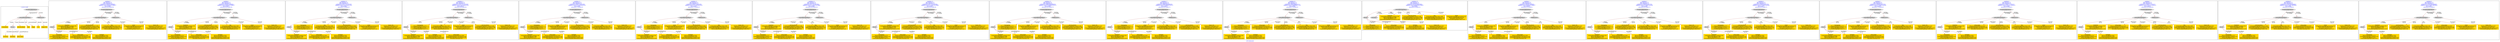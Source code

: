 digraph n0 {
fontcolor="blue"
remincross="true"
label="s20-s-lacma.xml"
subgraph cluster_0 {
label="1-correct model"
n2[style="filled",color="white",fillcolor="lightgray",label="CulturalHeritageObject1"];
n3[shape="plaintext",style="filled",fillcolor="gold",label="creationDate"];
n4[style="filled",color="white",fillcolor="lightgray",label="Person1"];
n5[shape="plaintext",style="filled",fillcolor="gold",label="Artwork_Details"];
n6[shape="plaintext",style="filled",fillcolor="gold",label="title"];
n7[shape="plaintext",style="filled",fillcolor="gold",label="Origin"];
n8[shape="plaintext",style="filled",fillcolor="gold",label="ID"];
n9[shape="plaintext",style="filled",fillcolor="gold",label="birthDate"];
n10[shape="plaintext",style="filled",fillcolor="gold",label="deathDate"];
n11[shape="plaintext",style="filled",fillcolor="gold",label="Artist_Name"];
n12[style="filled",color="white",fillcolor="lightgray",label="EuropeanaAggregation1"];
n13[style="filled",color="white",fillcolor="lightgray",label="WebResource1"];
n14[shape="plaintext",style="filled",fillcolor="gold",label="Image_URL"];
}
subgraph cluster_1 {
label="candidate 0\nlink coherence:1.0\nnode coherence:1.0\nconfidence:0.436260753895823\nmapping score:0.5829202512986077\ncost:10.9996\n-precision:0.64-recall:0.58"
n16[style="filled",color="white",fillcolor="lightgray",label="CulturalHeritageObject1"];
n17[style="filled",color="white",fillcolor="lightgray",label="Person1"];
n18[style="filled",color="white",fillcolor="lightgray",label="EuropeanaAggregation1"];
n19[style="filled",color="white",fillcolor="lightgray",label="WebResource1"];
n20[shape="plaintext",style="filled",fillcolor="gold",label="Image_URL\n[WebResource,classLink,0.701]\n[Document,classLink,0.261]\n[CulturalHeritageObject,description,0.025]\n[CulturalHeritageObject,title,0.012]"];
n21[shape="plaintext",style="filled",fillcolor="gold",label="deathDate\n[CulturalHeritageObject,created,0.378]\n[Person,dateOfDeath,0.288]\n[Person,dateOfBirth,0.237]\n[CulturalHeritageObject,provenance,0.097]"];
n22[shape="plaintext",style="filled",fillcolor="gold",label="creationDate\n[Person,dateOfDeath,0.377]\n[CulturalHeritageObject,created,0.335]\n[Person,dateOfBirth,0.215]\n[CulturalHeritageObject,title,0.073]"];
n23[shape="plaintext",style="filled",fillcolor="gold",label="Artwork_Details\n[CulturalHeritageObject,extent,0.428]\n[CulturalHeritageObject,provenance,0.268]\n[CulturalHeritageObject,description,0.175]\n[CulturalHeritageObject,title,0.129]"];
n24[shape="plaintext",style="filled",fillcolor="gold",label="title\n[CulturalHeritageObject,title,0.348]\n[CulturalHeritageObject,description,0.272]\n[CulturalHeritageObject,provenance,0.22]\n[Person,nameOfThePerson,0.16]"];
n25[shape="plaintext",style="filled",fillcolor="gold",label="Artist_Name\n[Person,nameOfThePerson,0.393]\n[CulturalHeritageObject,description,0.229]\n[CulturalHeritageObject,provenance,0.218]\n[Document,classLink,0.16]"];
n26[shape="plaintext",style="filled",fillcolor="gold",label="Origin\n[CulturalHeritageObject,provenance,0.41]\n[Person,nameOfThePerson,0.23]\n[Document,classLink,0.205]\n[CulturalHeritageObject,title,0.155]"];
n27[shape="plaintext",style="filled",fillcolor="gold",label="birthDate\n[Person,dateOfBirth,0.455]\n[Person,dateOfDeath,0.263]\n[CulturalHeritageObject,created,0.242]\n[Person,biographicalInformation,0.04]"];
}
subgraph cluster_2 {
label="candidate 1\nlink coherence:1.0\nnode coherence:1.0\nconfidence:0.436260753895823\nmapping score:0.5829202512986077\ncost:10.99971\n-precision:0.64-recall:0.58"
n29[style="filled",color="white",fillcolor="lightgray",label="CulturalHeritageObject1"];
n30[style="filled",color="white",fillcolor="lightgray",label="Person1"];
n31[style="filled",color="white",fillcolor="lightgray",label="EuropeanaAggregation1"];
n32[style="filled",color="white",fillcolor="lightgray",label="WebResource2"];
n33[shape="plaintext",style="filled",fillcolor="gold",label="deathDate\n[CulturalHeritageObject,created,0.378]\n[Person,dateOfDeath,0.288]\n[Person,dateOfBirth,0.237]\n[CulturalHeritageObject,provenance,0.097]"];
n34[shape="plaintext",style="filled",fillcolor="gold",label="Image_URL\n[WebResource,classLink,0.701]\n[Document,classLink,0.261]\n[CulturalHeritageObject,description,0.025]\n[CulturalHeritageObject,title,0.012]"];
n35[shape="plaintext",style="filled",fillcolor="gold",label="creationDate\n[Person,dateOfDeath,0.377]\n[CulturalHeritageObject,created,0.335]\n[Person,dateOfBirth,0.215]\n[CulturalHeritageObject,title,0.073]"];
n36[shape="plaintext",style="filled",fillcolor="gold",label="Artwork_Details\n[CulturalHeritageObject,extent,0.428]\n[CulturalHeritageObject,provenance,0.268]\n[CulturalHeritageObject,description,0.175]\n[CulturalHeritageObject,title,0.129]"];
n37[shape="plaintext",style="filled",fillcolor="gold",label="title\n[CulturalHeritageObject,title,0.348]\n[CulturalHeritageObject,description,0.272]\n[CulturalHeritageObject,provenance,0.22]\n[Person,nameOfThePerson,0.16]"];
n38[shape="plaintext",style="filled",fillcolor="gold",label="Artist_Name\n[Person,nameOfThePerson,0.393]\n[CulturalHeritageObject,description,0.229]\n[CulturalHeritageObject,provenance,0.218]\n[Document,classLink,0.16]"];
n39[shape="plaintext",style="filled",fillcolor="gold",label="Origin\n[CulturalHeritageObject,provenance,0.41]\n[Person,nameOfThePerson,0.23]\n[Document,classLink,0.205]\n[CulturalHeritageObject,title,0.155]"];
n40[shape="plaintext",style="filled",fillcolor="gold",label="birthDate\n[Person,dateOfBirth,0.455]\n[Person,dateOfDeath,0.263]\n[CulturalHeritageObject,created,0.242]\n[Person,biographicalInformation,0.04]"];
}
subgraph cluster_3 {
label="candidate 10\nlink coherence:1.0\nnode coherence:1.0\nconfidence:0.41031170775576287\nmapping score:0.574270569251921\ncost:10.9996\n-precision:0.73-recall:0.67"
n42[style="filled",color="white",fillcolor="lightgray",label="CulturalHeritageObject1"];
n43[style="filled",color="white",fillcolor="lightgray",label="Person1"];
n44[style="filled",color="white",fillcolor="lightgray",label="EuropeanaAggregation1"];
n45[style="filled",color="white",fillcolor="lightgray",label="WebResource1"];
n46[shape="plaintext",style="filled",fillcolor="gold",label="Image_URL\n[WebResource,classLink,0.701]\n[Document,classLink,0.261]\n[CulturalHeritageObject,description,0.025]\n[CulturalHeritageObject,title,0.012]"];
n47[shape="plaintext",style="filled",fillcolor="gold",label="creationDate\n[Person,dateOfDeath,0.377]\n[CulturalHeritageObject,created,0.335]\n[Person,dateOfBirth,0.215]\n[CulturalHeritageObject,title,0.073]"];
n48[shape="plaintext",style="filled",fillcolor="gold",label="deathDate\n[CulturalHeritageObject,created,0.378]\n[Person,dateOfDeath,0.288]\n[Person,dateOfBirth,0.237]\n[CulturalHeritageObject,provenance,0.097]"];
n49[shape="plaintext",style="filled",fillcolor="gold",label="title\n[CulturalHeritageObject,title,0.348]\n[CulturalHeritageObject,description,0.272]\n[CulturalHeritageObject,provenance,0.22]\n[Person,nameOfThePerson,0.16]"];
n50[shape="plaintext",style="filled",fillcolor="gold",label="Artwork_Details\n[CulturalHeritageObject,extent,0.428]\n[CulturalHeritageObject,provenance,0.268]\n[CulturalHeritageObject,description,0.175]\n[CulturalHeritageObject,title,0.129]"];
n51[shape="plaintext",style="filled",fillcolor="gold",label="Artist_Name\n[Person,nameOfThePerson,0.393]\n[CulturalHeritageObject,description,0.229]\n[CulturalHeritageObject,provenance,0.218]\n[Document,classLink,0.16]"];
n52[shape="plaintext",style="filled",fillcolor="gold",label="Origin\n[CulturalHeritageObject,provenance,0.41]\n[Person,nameOfThePerson,0.23]\n[Document,classLink,0.205]\n[CulturalHeritageObject,title,0.155]"];
n53[shape="plaintext",style="filled",fillcolor="gold",label="birthDate\n[Person,dateOfBirth,0.455]\n[Person,dateOfDeath,0.263]\n[CulturalHeritageObject,created,0.242]\n[Person,biographicalInformation,0.04]"];
}
subgraph cluster_4 {
label="candidate 11\nlink coherence:1.0\nnode coherence:1.0\nconfidence:0.41031170775576287\nmapping score:0.574270569251921\ncost:10.99976\n-precision:0.64-recall:0.58"
n55[style="filled",color="white",fillcolor="lightgray",label="CulturalHeritageObject1"];
n56[style="filled",color="white",fillcolor="lightgray",label="Person2"];
n57[style="filled",color="white",fillcolor="lightgray",label="EuropeanaAggregation1"];
n58[style="filled",color="white",fillcolor="lightgray",label="WebResource1"];
n59[shape="plaintext",style="filled",fillcolor="gold",label="Image_URL\n[WebResource,classLink,0.701]\n[Document,classLink,0.261]\n[CulturalHeritageObject,description,0.025]\n[CulturalHeritageObject,title,0.012]"];
n60[shape="plaintext",style="filled",fillcolor="gold",label="creationDate\n[Person,dateOfDeath,0.377]\n[CulturalHeritageObject,created,0.335]\n[Person,dateOfBirth,0.215]\n[CulturalHeritageObject,title,0.073]"];
n61[shape="plaintext",style="filled",fillcolor="gold",label="deathDate\n[CulturalHeritageObject,created,0.378]\n[Person,dateOfDeath,0.288]\n[Person,dateOfBirth,0.237]\n[CulturalHeritageObject,provenance,0.097]"];
n62[shape="plaintext",style="filled",fillcolor="gold",label="birthDate\n[Person,dateOfBirth,0.455]\n[Person,dateOfDeath,0.263]\n[CulturalHeritageObject,created,0.242]\n[Person,biographicalInformation,0.04]"];
n63[shape="plaintext",style="filled",fillcolor="gold",label="title\n[CulturalHeritageObject,title,0.348]\n[CulturalHeritageObject,description,0.272]\n[CulturalHeritageObject,provenance,0.22]\n[Person,nameOfThePerson,0.16]"];
n64[shape="plaintext",style="filled",fillcolor="gold",label="Origin\n[CulturalHeritageObject,provenance,0.41]\n[Person,nameOfThePerson,0.23]\n[Document,classLink,0.205]\n[CulturalHeritageObject,title,0.155]"];
n65[shape="plaintext",style="filled",fillcolor="gold",label="Artwork_Details\n[CulturalHeritageObject,extent,0.428]\n[CulturalHeritageObject,provenance,0.268]\n[CulturalHeritageObject,description,0.175]\n[CulturalHeritageObject,title,0.129]"];
n66[shape="plaintext",style="filled",fillcolor="gold",label="Artist_Name\n[Person,nameOfThePerson,0.393]\n[CulturalHeritageObject,description,0.229]\n[CulturalHeritageObject,provenance,0.218]\n[Document,classLink,0.16]"];
}
subgraph cluster_5 {
label="candidate 12\nlink coherence:1.0\nnode coherence:1.0\nconfidence:0.4038315109242663\nmapping score:0.5721105036414221\ncost:10.9996\n-precision:0.73-recall:0.67"
n68[style="filled",color="white",fillcolor="lightgray",label="CulturalHeritageObject1"];
n69[style="filled",color="white",fillcolor="lightgray",label="Person1"];
n70[style="filled",color="white",fillcolor="lightgray",label="EuropeanaAggregation1"];
n71[style="filled",color="white",fillcolor="lightgray",label="WebResource1"];
n72[shape="plaintext",style="filled",fillcolor="gold",label="Image_URL\n[WebResource,classLink,0.701]\n[Document,classLink,0.261]\n[CulturalHeritageObject,description,0.025]\n[CulturalHeritageObject,title,0.012]"];
n73[shape="plaintext",style="filled",fillcolor="gold",label="creationDate\n[Person,dateOfDeath,0.377]\n[CulturalHeritageObject,created,0.335]\n[Person,dateOfBirth,0.215]\n[CulturalHeritageObject,title,0.073]"];
n74[shape="plaintext",style="filled",fillcolor="gold",label="deathDate\n[CulturalHeritageObject,created,0.378]\n[Person,dateOfDeath,0.288]\n[Person,dateOfBirth,0.237]\n[CulturalHeritageObject,provenance,0.097]"];
n75[shape="plaintext",style="filled",fillcolor="gold",label="Origin\n[CulturalHeritageObject,provenance,0.41]\n[Person,nameOfThePerson,0.23]\n[Document,classLink,0.205]\n[CulturalHeritageObject,title,0.155]"];
n76[shape="plaintext",style="filled",fillcolor="gold",label="Artwork_Details\n[CulturalHeritageObject,extent,0.428]\n[CulturalHeritageObject,provenance,0.268]\n[CulturalHeritageObject,description,0.175]\n[CulturalHeritageObject,title,0.129]"];
n77[shape="plaintext",style="filled",fillcolor="gold",label="Artist_Name\n[Person,nameOfThePerson,0.393]\n[CulturalHeritageObject,description,0.229]\n[CulturalHeritageObject,provenance,0.218]\n[Document,classLink,0.16]"];
n78[shape="plaintext",style="filled",fillcolor="gold",label="title\n[CulturalHeritageObject,title,0.348]\n[CulturalHeritageObject,description,0.272]\n[CulturalHeritageObject,provenance,0.22]\n[Person,nameOfThePerson,0.16]"];
n79[shape="plaintext",style="filled",fillcolor="gold",label="birthDate\n[Person,dateOfBirth,0.455]\n[Person,dateOfDeath,0.263]\n[CulturalHeritageObject,created,0.242]\n[Person,biographicalInformation,0.04]"];
}
subgraph cluster_6 {
label="candidate 13\nlink coherence:1.0\nnode coherence:1.0\nconfidence:0.4038315109242663\nmapping score:0.5721105036414221\ncost:10.99971\n-precision:0.73-recall:0.67"
n81[style="filled",color="white",fillcolor="lightgray",label="CulturalHeritageObject1"];
n82[style="filled",color="white",fillcolor="lightgray",label="Person1"];
n83[style="filled",color="white",fillcolor="lightgray",label="EuropeanaAggregation1"];
n84[style="filled",color="white",fillcolor="lightgray",label="WebResource2"];
n85[shape="plaintext",style="filled",fillcolor="gold",label="creationDate\n[Person,dateOfDeath,0.377]\n[CulturalHeritageObject,created,0.335]\n[Person,dateOfBirth,0.215]\n[CulturalHeritageObject,title,0.073]"];
n86[shape="plaintext",style="filled",fillcolor="gold",label="Image_URL\n[WebResource,classLink,0.701]\n[Document,classLink,0.261]\n[CulturalHeritageObject,description,0.025]\n[CulturalHeritageObject,title,0.012]"];
n87[shape="plaintext",style="filled",fillcolor="gold",label="deathDate\n[CulturalHeritageObject,created,0.378]\n[Person,dateOfDeath,0.288]\n[Person,dateOfBirth,0.237]\n[CulturalHeritageObject,provenance,0.097]"];
n88[shape="plaintext",style="filled",fillcolor="gold",label="Origin\n[CulturalHeritageObject,provenance,0.41]\n[Person,nameOfThePerson,0.23]\n[Document,classLink,0.205]\n[CulturalHeritageObject,title,0.155]"];
n89[shape="plaintext",style="filled",fillcolor="gold",label="Artwork_Details\n[CulturalHeritageObject,extent,0.428]\n[CulturalHeritageObject,provenance,0.268]\n[CulturalHeritageObject,description,0.175]\n[CulturalHeritageObject,title,0.129]"];
n90[shape="plaintext",style="filled",fillcolor="gold",label="Artist_Name\n[Person,nameOfThePerson,0.393]\n[CulturalHeritageObject,description,0.229]\n[CulturalHeritageObject,provenance,0.218]\n[Document,classLink,0.16]"];
n91[shape="plaintext",style="filled",fillcolor="gold",label="title\n[CulturalHeritageObject,title,0.348]\n[CulturalHeritageObject,description,0.272]\n[CulturalHeritageObject,provenance,0.22]\n[Person,nameOfThePerson,0.16]"];
n92[shape="plaintext",style="filled",fillcolor="gold",label="birthDate\n[Person,dateOfBirth,0.455]\n[Person,dateOfDeath,0.263]\n[CulturalHeritageObject,created,0.242]\n[Person,biographicalInformation,0.04]"];
}
subgraph cluster_7 {
label="candidate 14\nlink coherence:1.0\nnode coherence:1.0\nconfidence:0.4011119178479051\nmapping score:0.5712039726159683\ncost:10.9996\n-precision:0.64-recall:0.58"
n94[style="filled",color="white",fillcolor="lightgray",label="CulturalHeritageObject1"];
n95[style="filled",color="white",fillcolor="lightgray",label="Person1"];
n96[style="filled",color="white",fillcolor="lightgray",label="EuropeanaAggregation1"];
n97[style="filled",color="white",fillcolor="lightgray",label="WebResource1"];
n98[shape="plaintext",style="filled",fillcolor="gold",label="Image_URL\n[WebResource,classLink,0.701]\n[Document,classLink,0.261]\n[CulturalHeritageObject,description,0.025]\n[CulturalHeritageObject,title,0.012]"];
n99[shape="plaintext",style="filled",fillcolor="gold",label="creationDate\n[Person,dateOfDeath,0.377]\n[CulturalHeritageObject,created,0.335]\n[Person,dateOfBirth,0.215]\n[CulturalHeritageObject,title,0.073]"];
n100[shape="plaintext",style="filled",fillcolor="gold",label="deathDate\n[CulturalHeritageObject,created,0.378]\n[Person,dateOfDeath,0.288]\n[Person,dateOfBirth,0.237]\n[CulturalHeritageObject,provenance,0.097]"];
n101[shape="plaintext",style="filled",fillcolor="gold",label="Artwork_Details\n[CulturalHeritageObject,extent,0.428]\n[CulturalHeritageObject,provenance,0.268]\n[CulturalHeritageObject,description,0.175]\n[CulturalHeritageObject,title,0.129]"];
n102[shape="plaintext",style="filled",fillcolor="gold",label="title\n[CulturalHeritageObject,title,0.348]\n[CulturalHeritageObject,description,0.272]\n[CulturalHeritageObject,provenance,0.22]\n[Person,nameOfThePerson,0.16]"];
n103[shape="plaintext",style="filled",fillcolor="gold",label="Artist_Name\n[Person,nameOfThePerson,0.393]\n[CulturalHeritageObject,description,0.229]\n[CulturalHeritageObject,provenance,0.218]\n[Document,classLink,0.16]"];
n104[shape="plaintext",style="filled",fillcolor="gold",label="Origin\n[CulturalHeritageObject,provenance,0.41]\n[Person,nameOfThePerson,0.23]\n[Document,classLink,0.205]\n[CulturalHeritageObject,title,0.155]"];
n105[shape="plaintext",style="filled",fillcolor="gold",label="birthDate\n[Person,dateOfBirth,0.455]\n[Person,dateOfDeath,0.263]\n[CulturalHeritageObject,created,0.242]\n[Person,biographicalInformation,0.04]"];
}
subgraph cluster_8 {
label="candidate 15\nlink coherence:1.0\nnode coherence:1.0\nconfidence:0.4011119178479051\nmapping score:0.5712039726159683\ncost:10.99971\n-precision:0.64-recall:0.58"
n107[style="filled",color="white",fillcolor="lightgray",label="CulturalHeritageObject1"];
n108[style="filled",color="white",fillcolor="lightgray",label="Person1"];
n109[style="filled",color="white",fillcolor="lightgray",label="EuropeanaAggregation1"];
n110[style="filled",color="white",fillcolor="lightgray",label="WebResource2"];
n111[shape="plaintext",style="filled",fillcolor="gold",label="Image_URL\n[WebResource,classLink,0.701]\n[Document,classLink,0.261]\n[CulturalHeritageObject,description,0.025]\n[CulturalHeritageObject,title,0.012]"];
n112[shape="plaintext",style="filled",fillcolor="gold",label="creationDate\n[Person,dateOfDeath,0.377]\n[CulturalHeritageObject,created,0.335]\n[Person,dateOfBirth,0.215]\n[CulturalHeritageObject,title,0.073]"];
n113[shape="plaintext",style="filled",fillcolor="gold",label="deathDate\n[CulturalHeritageObject,created,0.378]\n[Person,dateOfDeath,0.288]\n[Person,dateOfBirth,0.237]\n[CulturalHeritageObject,provenance,0.097]"];
n114[shape="plaintext",style="filled",fillcolor="gold",label="Artwork_Details\n[CulturalHeritageObject,extent,0.428]\n[CulturalHeritageObject,provenance,0.268]\n[CulturalHeritageObject,description,0.175]\n[CulturalHeritageObject,title,0.129]"];
n115[shape="plaintext",style="filled",fillcolor="gold",label="title\n[CulturalHeritageObject,title,0.348]\n[CulturalHeritageObject,description,0.272]\n[CulturalHeritageObject,provenance,0.22]\n[Person,nameOfThePerson,0.16]"];
n116[shape="plaintext",style="filled",fillcolor="gold",label="Artist_Name\n[Person,nameOfThePerson,0.393]\n[CulturalHeritageObject,description,0.229]\n[CulturalHeritageObject,provenance,0.218]\n[Document,classLink,0.16]"];
n117[shape="plaintext",style="filled",fillcolor="gold",label="Origin\n[CulturalHeritageObject,provenance,0.41]\n[Person,nameOfThePerson,0.23]\n[Document,classLink,0.205]\n[CulturalHeritageObject,title,0.155]"];
n118[shape="plaintext",style="filled",fillcolor="gold",label="birthDate\n[Person,dateOfBirth,0.455]\n[Person,dateOfDeath,0.263]\n[CulturalHeritageObject,created,0.242]\n[Person,biographicalInformation,0.04]"];
}
subgraph cluster_9 {
label="candidate 16\nlink coherence:1.0\nnode coherence:1.0\nconfidence:0.39984246039968185\nmapping score:0.5707808201332273\ncost:10.9996\n-precision:0.82-recall:0.75"
n120[style="filled",color="white",fillcolor="lightgray",label="CulturalHeritageObject1"];
n121[style="filled",color="white",fillcolor="lightgray",label="Person1"];
n122[style="filled",color="white",fillcolor="lightgray",label="EuropeanaAggregation1"];
n123[style="filled",color="white",fillcolor="lightgray",label="WebResource1"];
n124[shape="plaintext",style="filled",fillcolor="gold",label="Image_URL\n[WebResource,classLink,0.701]\n[Document,classLink,0.261]\n[CulturalHeritageObject,description,0.025]\n[CulturalHeritageObject,title,0.012]"];
n125[shape="plaintext",style="filled",fillcolor="gold",label="creationDate\n[Person,dateOfDeath,0.377]\n[CulturalHeritageObject,created,0.335]\n[Person,dateOfBirth,0.215]\n[CulturalHeritageObject,title,0.073]"];
n126[shape="plaintext",style="filled",fillcolor="gold",label="deathDate\n[CulturalHeritageObject,created,0.378]\n[Person,dateOfDeath,0.288]\n[Person,dateOfBirth,0.237]\n[CulturalHeritageObject,provenance,0.097]"];
n127[shape="plaintext",style="filled",fillcolor="gold",label="Origin\n[CulturalHeritageObject,provenance,0.41]\n[Person,nameOfThePerson,0.23]\n[Document,classLink,0.205]\n[CulturalHeritageObject,title,0.155]"];
n128[shape="plaintext",style="filled",fillcolor="gold",label="title\n[CulturalHeritageObject,title,0.348]\n[CulturalHeritageObject,description,0.272]\n[CulturalHeritageObject,provenance,0.22]\n[Person,nameOfThePerson,0.16]"];
n129[shape="plaintext",style="filled",fillcolor="gold",label="Artist_Name\n[Person,nameOfThePerson,0.393]\n[CulturalHeritageObject,description,0.229]\n[CulturalHeritageObject,provenance,0.218]\n[Document,classLink,0.16]"];
n130[shape="plaintext",style="filled",fillcolor="gold",label="Artwork_Details\n[CulturalHeritageObject,extent,0.428]\n[CulturalHeritageObject,provenance,0.268]\n[CulturalHeritageObject,description,0.175]\n[CulturalHeritageObject,title,0.129]"];
n131[shape="plaintext",style="filled",fillcolor="gold",label="birthDate\n[Person,dateOfBirth,0.455]\n[Person,dateOfDeath,0.263]\n[CulturalHeritageObject,created,0.242]\n[Person,biographicalInformation,0.04]"];
}
subgraph cluster_10 {
label="candidate 17\nlink coherence:1.0\nnode coherence:1.0\nconfidence:0.39984246039968185\nmapping score:0.5707808201332273\ncost:10.99971\n-precision:0.82-recall:0.75"
n133[style="filled",color="white",fillcolor="lightgray",label="CulturalHeritageObject1"];
n134[style="filled",color="white",fillcolor="lightgray",label="Person1"];
n135[style="filled",color="white",fillcolor="lightgray",label="EuropeanaAggregation1"];
n136[style="filled",color="white",fillcolor="lightgray",label="WebResource2"];
n137[shape="plaintext",style="filled",fillcolor="gold",label="creationDate\n[Person,dateOfDeath,0.377]\n[CulturalHeritageObject,created,0.335]\n[Person,dateOfBirth,0.215]\n[CulturalHeritageObject,title,0.073]"];
n138[shape="plaintext",style="filled",fillcolor="gold",label="Image_URL\n[WebResource,classLink,0.701]\n[Document,classLink,0.261]\n[CulturalHeritageObject,description,0.025]\n[CulturalHeritageObject,title,0.012]"];
n139[shape="plaintext",style="filled",fillcolor="gold",label="deathDate\n[CulturalHeritageObject,created,0.378]\n[Person,dateOfDeath,0.288]\n[Person,dateOfBirth,0.237]\n[CulturalHeritageObject,provenance,0.097]"];
n140[shape="plaintext",style="filled",fillcolor="gold",label="Origin\n[CulturalHeritageObject,provenance,0.41]\n[Person,nameOfThePerson,0.23]\n[Document,classLink,0.205]\n[CulturalHeritageObject,title,0.155]"];
n141[shape="plaintext",style="filled",fillcolor="gold",label="title\n[CulturalHeritageObject,title,0.348]\n[CulturalHeritageObject,description,0.272]\n[CulturalHeritageObject,provenance,0.22]\n[Person,nameOfThePerson,0.16]"];
n142[shape="plaintext",style="filled",fillcolor="gold",label="Artist_Name\n[Person,nameOfThePerson,0.393]\n[CulturalHeritageObject,description,0.229]\n[CulturalHeritageObject,provenance,0.218]\n[Document,classLink,0.16]"];
n143[shape="plaintext",style="filled",fillcolor="gold",label="Artwork_Details\n[CulturalHeritageObject,extent,0.428]\n[CulturalHeritageObject,provenance,0.268]\n[CulturalHeritageObject,description,0.175]\n[CulturalHeritageObject,title,0.129]"];
n144[shape="plaintext",style="filled",fillcolor="gold",label="birthDate\n[Person,dateOfBirth,0.455]\n[Person,dateOfDeath,0.263]\n[CulturalHeritageObject,created,0.242]\n[Person,biographicalInformation,0.04]"];
}
subgraph cluster_11 {
label="candidate 18\nlink coherence:1.0\nnode coherence:1.0\nconfidence:0.3994199969151111\nmapping score:0.5706399989717037\ncost:10.9996\n-precision:0.73-recall:0.67"
n146[style="filled",color="white",fillcolor="lightgray",label="CulturalHeritageObject1"];
n147[style="filled",color="white",fillcolor="lightgray",label="Person1"];
n148[style="filled",color="white",fillcolor="lightgray",label="EuropeanaAggregation1"];
n149[style="filled",color="white",fillcolor="lightgray",label="WebResource1"];
n150[shape="plaintext",style="filled",fillcolor="gold",label="Image_URL\n[WebResource,classLink,0.701]\n[Document,classLink,0.261]\n[CulturalHeritageObject,description,0.025]\n[CulturalHeritageObject,title,0.012]"];
n151[shape="plaintext",style="filled",fillcolor="gold",label="creationDate\n[Person,dateOfDeath,0.377]\n[CulturalHeritageObject,created,0.335]\n[Person,dateOfBirth,0.215]\n[CulturalHeritageObject,title,0.073]"];
n152[shape="plaintext",style="filled",fillcolor="gold",label="deathDate\n[CulturalHeritageObject,created,0.378]\n[Person,dateOfDeath,0.288]\n[Person,dateOfBirth,0.237]\n[CulturalHeritageObject,provenance,0.097]"];
n153[shape="plaintext",style="filled",fillcolor="gold",label="Artist_Name\n[Person,nameOfThePerson,0.393]\n[CulturalHeritageObject,description,0.229]\n[CulturalHeritageObject,provenance,0.218]\n[Document,classLink,0.16]"];
n154[shape="plaintext",style="filled",fillcolor="gold",label="Artwork_Details\n[CulturalHeritageObject,extent,0.428]\n[CulturalHeritageObject,provenance,0.268]\n[CulturalHeritageObject,description,0.175]\n[CulturalHeritageObject,title,0.129]"];
n155[shape="plaintext",style="filled",fillcolor="gold",label="title\n[CulturalHeritageObject,title,0.348]\n[CulturalHeritageObject,description,0.272]\n[CulturalHeritageObject,provenance,0.22]\n[Person,nameOfThePerson,0.16]"];
n156[shape="plaintext",style="filled",fillcolor="gold",label="Origin\n[CulturalHeritageObject,provenance,0.41]\n[Person,nameOfThePerson,0.23]\n[Document,classLink,0.205]\n[CulturalHeritageObject,title,0.155]"];
n157[shape="plaintext",style="filled",fillcolor="gold",label="birthDate\n[Person,dateOfBirth,0.455]\n[Person,dateOfDeath,0.263]\n[CulturalHeritageObject,created,0.242]\n[Person,biographicalInformation,0.04]"];
}
subgraph cluster_12 {
label="candidate 19\nlink coherence:1.0\nnode coherence:1.0\nconfidence:0.3812831864246931\nmapping score:0.5645943954748976\ncost:9.99981\n-precision:0.4-recall:0.33"
n159[style="filled",color="white",fillcolor="lightgray",label="CulturalHeritageObject1"];
n160[style="filled",color="white",fillcolor="lightgray",label="Person1"];
n161[style="filled",color="white",fillcolor="lightgray",label="Document1"];
n162[shape="plaintext",style="filled",fillcolor="gold",label="deathDate\n[CulturalHeritageObject,created,0.378]\n[Person,dateOfDeath,0.288]\n[Person,dateOfBirth,0.237]\n[CulturalHeritageObject,provenance,0.097]"];
n163[shape="plaintext",style="filled",fillcolor="gold",label="Image_URL\n[WebResource,classLink,0.701]\n[Document,classLink,0.261]\n[CulturalHeritageObject,description,0.025]\n[CulturalHeritageObject,title,0.012]"];
n164[shape="plaintext",style="filled",fillcolor="gold",label="creationDate\n[Person,dateOfDeath,0.377]\n[CulturalHeritageObject,created,0.335]\n[Person,dateOfBirth,0.215]\n[CulturalHeritageObject,title,0.073]"];
n165[shape="plaintext",style="filled",fillcolor="gold",label="Artwork_Details\n[CulturalHeritageObject,extent,0.428]\n[CulturalHeritageObject,provenance,0.268]\n[CulturalHeritageObject,description,0.175]\n[CulturalHeritageObject,title,0.129]"];
n166[shape="plaintext",style="filled",fillcolor="gold",label="title\n[CulturalHeritageObject,title,0.348]\n[CulturalHeritageObject,description,0.272]\n[CulturalHeritageObject,provenance,0.22]\n[Person,nameOfThePerson,0.16]"];
n167[shape="plaintext",style="filled",fillcolor="gold",label="Artist_Name\n[Person,nameOfThePerson,0.393]\n[CulturalHeritageObject,description,0.229]\n[CulturalHeritageObject,provenance,0.218]\n[Document,classLink,0.16]"];
n168[shape="plaintext",style="filled",fillcolor="gold",label="Origin\n[CulturalHeritageObject,provenance,0.41]\n[Person,nameOfThePerson,0.23]\n[Document,classLink,0.205]\n[CulturalHeritageObject,title,0.155]"];
n169[shape="plaintext",style="filled",fillcolor="gold",label="birthDate\n[Person,dateOfBirth,0.455]\n[Person,dateOfDeath,0.263]\n[CulturalHeritageObject,created,0.242]\n[Person,biographicalInformation,0.04]"];
}
subgraph cluster_13 {
label="candidate 2\nlink coherence:1.0\nnode coherence:1.0\nconfidence:0.436260753895823\nmapping score:0.5829202512986077\ncost:10.99976\n-precision:0.55-recall:0.5"
n171[style="filled",color="white",fillcolor="lightgray",label="CulturalHeritageObject1"];
n172[style="filled",color="white",fillcolor="lightgray",label="Person2"];
n173[style="filled",color="white",fillcolor="lightgray",label="EuropeanaAggregation1"];
n174[style="filled",color="white",fillcolor="lightgray",label="WebResource1"];
n175[shape="plaintext",style="filled",fillcolor="gold",label="Image_URL\n[WebResource,classLink,0.701]\n[Document,classLink,0.261]\n[CulturalHeritageObject,description,0.025]\n[CulturalHeritageObject,title,0.012]"];
n176[shape="plaintext",style="filled",fillcolor="gold",label="deathDate\n[CulturalHeritageObject,created,0.378]\n[Person,dateOfDeath,0.288]\n[Person,dateOfBirth,0.237]\n[CulturalHeritageObject,provenance,0.097]"];
n177[shape="plaintext",style="filled",fillcolor="gold",label="creationDate\n[Person,dateOfDeath,0.377]\n[CulturalHeritageObject,created,0.335]\n[Person,dateOfBirth,0.215]\n[CulturalHeritageObject,title,0.073]"];
n178[shape="plaintext",style="filled",fillcolor="gold",label="birthDate\n[Person,dateOfBirth,0.455]\n[Person,dateOfDeath,0.263]\n[CulturalHeritageObject,created,0.242]\n[Person,biographicalInformation,0.04]"];
n179[shape="plaintext",style="filled",fillcolor="gold",label="Origin\n[CulturalHeritageObject,provenance,0.41]\n[Person,nameOfThePerson,0.23]\n[Document,classLink,0.205]\n[CulturalHeritageObject,title,0.155]"];
n180[shape="plaintext",style="filled",fillcolor="gold",label="Artwork_Details\n[CulturalHeritageObject,extent,0.428]\n[CulturalHeritageObject,provenance,0.268]\n[CulturalHeritageObject,description,0.175]\n[CulturalHeritageObject,title,0.129]"];
n181[shape="plaintext",style="filled",fillcolor="gold",label="title\n[CulturalHeritageObject,title,0.348]\n[CulturalHeritageObject,description,0.272]\n[CulturalHeritageObject,provenance,0.22]\n[Person,nameOfThePerson,0.16]"];
n182[shape="plaintext",style="filled",fillcolor="gold",label="Artist_Name\n[Person,nameOfThePerson,0.393]\n[CulturalHeritageObject,description,0.229]\n[CulturalHeritageObject,provenance,0.218]\n[Document,classLink,0.16]"];
}
subgraph cluster_14 {
label="candidate 3\nlink coherence:1.0\nnode coherence:1.0\nconfidence:0.4198346230327919\nmapping score:0.577444874344264\ncost:10.9996\n-precision:0.82-recall:0.75"
n184[style="filled",color="white",fillcolor="lightgray",label="CulturalHeritageObject1"];
n185[style="filled",color="white",fillcolor="lightgray",label="Person1"];
n186[style="filled",color="white",fillcolor="lightgray",label="EuropeanaAggregation1"];
n187[style="filled",color="white",fillcolor="lightgray",label="WebResource1"];
n188[shape="plaintext",style="filled",fillcolor="gold",label="Image_URL\n[WebResource,classLink,0.701]\n[Document,classLink,0.261]\n[CulturalHeritageObject,description,0.025]\n[CulturalHeritageObject,title,0.012]"];
n189[shape="plaintext",style="filled",fillcolor="gold",label="creationDate\n[Person,dateOfDeath,0.377]\n[CulturalHeritageObject,created,0.335]\n[Person,dateOfBirth,0.215]\n[CulturalHeritageObject,title,0.073]"];
n190[shape="plaintext",style="filled",fillcolor="gold",label="deathDate\n[CulturalHeritageObject,created,0.378]\n[Person,dateOfDeath,0.288]\n[Person,dateOfBirth,0.237]\n[CulturalHeritageObject,provenance,0.097]"];
n191[shape="plaintext",style="filled",fillcolor="gold",label="Artwork_Details\n[CulturalHeritageObject,extent,0.428]\n[CulturalHeritageObject,provenance,0.268]\n[CulturalHeritageObject,description,0.175]\n[CulturalHeritageObject,title,0.129]"];
n192[shape="plaintext",style="filled",fillcolor="gold",label="title\n[CulturalHeritageObject,title,0.348]\n[CulturalHeritageObject,description,0.272]\n[CulturalHeritageObject,provenance,0.22]\n[Person,nameOfThePerson,0.16]"];
n193[shape="plaintext",style="filled",fillcolor="gold",label="Artist_Name\n[Person,nameOfThePerson,0.393]\n[CulturalHeritageObject,description,0.229]\n[CulturalHeritageObject,provenance,0.218]\n[Document,classLink,0.16]"];
n194[shape="plaintext",style="filled",fillcolor="gold",label="Origin\n[CulturalHeritageObject,provenance,0.41]\n[Person,nameOfThePerson,0.23]\n[Document,classLink,0.205]\n[CulturalHeritageObject,title,0.155]"];
n195[shape="plaintext",style="filled",fillcolor="gold",label="birthDate\n[Person,dateOfBirth,0.455]\n[Person,dateOfDeath,0.263]\n[CulturalHeritageObject,created,0.242]\n[Person,biographicalInformation,0.04]"];
}
subgraph cluster_15 {
label="candidate 4\nlink coherence:1.0\nnode coherence:1.0\nconfidence:0.4198346230327919\nmapping score:0.577444874344264\ncost:10.99971\n-precision:0.82-recall:0.75"
n197[style="filled",color="white",fillcolor="lightgray",label="CulturalHeritageObject1"];
n198[style="filled",color="white",fillcolor="lightgray",label="Person1"];
n199[style="filled",color="white",fillcolor="lightgray",label="EuropeanaAggregation1"];
n200[style="filled",color="white",fillcolor="lightgray",label="WebResource2"];
n201[shape="plaintext",style="filled",fillcolor="gold",label="creationDate\n[Person,dateOfDeath,0.377]\n[CulturalHeritageObject,created,0.335]\n[Person,dateOfBirth,0.215]\n[CulturalHeritageObject,title,0.073]"];
n202[shape="plaintext",style="filled",fillcolor="gold",label="Image_URL\n[WebResource,classLink,0.701]\n[Document,classLink,0.261]\n[CulturalHeritageObject,description,0.025]\n[CulturalHeritageObject,title,0.012]"];
n203[shape="plaintext",style="filled",fillcolor="gold",label="deathDate\n[CulturalHeritageObject,created,0.378]\n[Person,dateOfDeath,0.288]\n[Person,dateOfBirth,0.237]\n[CulturalHeritageObject,provenance,0.097]"];
n204[shape="plaintext",style="filled",fillcolor="gold",label="Artwork_Details\n[CulturalHeritageObject,extent,0.428]\n[CulturalHeritageObject,provenance,0.268]\n[CulturalHeritageObject,description,0.175]\n[CulturalHeritageObject,title,0.129]"];
n205[shape="plaintext",style="filled",fillcolor="gold",label="title\n[CulturalHeritageObject,title,0.348]\n[CulturalHeritageObject,description,0.272]\n[CulturalHeritageObject,provenance,0.22]\n[Person,nameOfThePerson,0.16]"];
n206[shape="plaintext",style="filled",fillcolor="gold",label="Artist_Name\n[Person,nameOfThePerson,0.393]\n[CulturalHeritageObject,description,0.229]\n[CulturalHeritageObject,provenance,0.218]\n[Document,classLink,0.16]"];
n207[shape="plaintext",style="filled",fillcolor="gold",label="Origin\n[CulturalHeritageObject,provenance,0.41]\n[Person,nameOfThePerson,0.23]\n[Document,classLink,0.205]\n[CulturalHeritageObject,title,0.155]"];
n208[shape="plaintext",style="filled",fillcolor="gold",label="birthDate\n[Person,dateOfBirth,0.455]\n[Person,dateOfDeath,0.263]\n[CulturalHeritageObject,created,0.242]\n[Person,biographicalInformation,0.04]"];
}
subgraph cluster_16 {
label="candidate 5\nlink coherence:1.0\nnode coherence:1.0\nconfidence:0.4198346230327919\nmapping score:0.577444874344264\ncost:10.99976\n-precision:0.73-recall:0.67"
n210[style="filled",color="white",fillcolor="lightgray",label="CulturalHeritageObject1"];
n211[style="filled",color="white",fillcolor="lightgray",label="Person2"];
n212[style="filled",color="white",fillcolor="lightgray",label="EuropeanaAggregation1"];
n213[style="filled",color="white",fillcolor="lightgray",label="WebResource1"];
n214[shape="plaintext",style="filled",fillcolor="gold",label="Image_URL\n[WebResource,classLink,0.701]\n[Document,classLink,0.261]\n[CulturalHeritageObject,description,0.025]\n[CulturalHeritageObject,title,0.012]"];
n215[shape="plaintext",style="filled",fillcolor="gold",label="creationDate\n[Person,dateOfDeath,0.377]\n[CulturalHeritageObject,created,0.335]\n[Person,dateOfBirth,0.215]\n[CulturalHeritageObject,title,0.073]"];
n216[shape="plaintext",style="filled",fillcolor="gold",label="deathDate\n[CulturalHeritageObject,created,0.378]\n[Person,dateOfDeath,0.288]\n[Person,dateOfBirth,0.237]\n[CulturalHeritageObject,provenance,0.097]"];
n217[shape="plaintext",style="filled",fillcolor="gold",label="birthDate\n[Person,dateOfBirth,0.455]\n[Person,dateOfDeath,0.263]\n[CulturalHeritageObject,created,0.242]\n[Person,biographicalInformation,0.04]"];
n218[shape="plaintext",style="filled",fillcolor="gold",label="Origin\n[CulturalHeritageObject,provenance,0.41]\n[Person,nameOfThePerson,0.23]\n[Document,classLink,0.205]\n[CulturalHeritageObject,title,0.155]"];
n219[shape="plaintext",style="filled",fillcolor="gold",label="Artwork_Details\n[CulturalHeritageObject,extent,0.428]\n[CulturalHeritageObject,provenance,0.268]\n[CulturalHeritageObject,description,0.175]\n[CulturalHeritageObject,title,0.129]"];
n220[shape="plaintext",style="filled",fillcolor="gold",label="title\n[CulturalHeritageObject,title,0.348]\n[CulturalHeritageObject,description,0.272]\n[CulturalHeritageObject,provenance,0.22]\n[Person,nameOfThePerson,0.16]"];
n221[shape="plaintext",style="filled",fillcolor="gold",label="Artist_Name\n[Person,nameOfThePerson,0.393]\n[CulturalHeritageObject,description,0.229]\n[CulturalHeritageObject,provenance,0.218]\n[Document,classLink,0.16]"];
}
subgraph cluster_17 {
label="candidate 6\nlink coherence:1.0\nnode coherence:1.0\nconfidence:0.41584612777814217\nmapping score:0.5761153759260474\ncost:10.9996\n-precision:0.55-recall:0.5"
n223[style="filled",color="white",fillcolor="lightgray",label="CulturalHeritageObject1"];
n224[style="filled",color="white",fillcolor="lightgray",label="Person1"];
n225[style="filled",color="white",fillcolor="lightgray",label="EuropeanaAggregation1"];
n226[style="filled",color="white",fillcolor="lightgray",label="WebResource1"];
n227[shape="plaintext",style="filled",fillcolor="gold",label="Image_URL\n[WebResource,classLink,0.701]\n[Document,classLink,0.261]\n[CulturalHeritageObject,description,0.025]\n[CulturalHeritageObject,title,0.012]"];
n228[shape="plaintext",style="filled",fillcolor="gold",label="deathDate\n[CulturalHeritageObject,created,0.378]\n[Person,dateOfDeath,0.288]\n[Person,dateOfBirth,0.237]\n[CulturalHeritageObject,provenance,0.097]"];
n229[shape="plaintext",style="filled",fillcolor="gold",label="creationDate\n[Person,dateOfDeath,0.377]\n[CulturalHeritageObject,created,0.335]\n[Person,dateOfBirth,0.215]\n[CulturalHeritageObject,title,0.073]"];
n230[shape="plaintext",style="filled",fillcolor="gold",label="Artist_Name\n[Person,nameOfThePerson,0.393]\n[CulturalHeritageObject,description,0.229]\n[CulturalHeritageObject,provenance,0.218]\n[Document,classLink,0.16]"];
n231[shape="plaintext",style="filled",fillcolor="gold",label="Artwork_Details\n[CulturalHeritageObject,extent,0.428]\n[CulturalHeritageObject,provenance,0.268]\n[CulturalHeritageObject,description,0.175]\n[CulturalHeritageObject,title,0.129]"];
n232[shape="plaintext",style="filled",fillcolor="gold",label="title\n[CulturalHeritageObject,title,0.348]\n[CulturalHeritageObject,description,0.272]\n[CulturalHeritageObject,provenance,0.22]\n[Person,nameOfThePerson,0.16]"];
n233[shape="plaintext",style="filled",fillcolor="gold",label="Origin\n[CulturalHeritageObject,provenance,0.41]\n[Person,nameOfThePerson,0.23]\n[Document,classLink,0.205]\n[CulturalHeritageObject,title,0.155]"];
n234[shape="plaintext",style="filled",fillcolor="gold",label="birthDate\n[Person,dateOfBirth,0.455]\n[Person,dateOfDeath,0.263]\n[CulturalHeritageObject,created,0.242]\n[Person,biographicalInformation,0.04]"];
}
subgraph cluster_18 {
label="candidate 7\nlink coherence:1.0\nnode coherence:1.0\nconfidence:0.41584612777814217\nmapping score:0.5761153759260474\ncost:10.99976\n-precision:0.45-recall:0.42"
n236[style="filled",color="white",fillcolor="lightgray",label="CulturalHeritageObject1"];
n237[style="filled",color="white",fillcolor="lightgray",label="Person2"];
n238[style="filled",color="white",fillcolor="lightgray",label="EuropeanaAggregation1"];
n239[style="filled",color="white",fillcolor="lightgray",label="WebResource1"];
n240[shape="plaintext",style="filled",fillcolor="gold",label="Image_URL\n[WebResource,classLink,0.701]\n[Document,classLink,0.261]\n[CulturalHeritageObject,description,0.025]\n[CulturalHeritageObject,title,0.012]"];
n241[shape="plaintext",style="filled",fillcolor="gold",label="deathDate\n[CulturalHeritageObject,created,0.378]\n[Person,dateOfDeath,0.288]\n[Person,dateOfBirth,0.237]\n[CulturalHeritageObject,provenance,0.097]"];
n242[shape="plaintext",style="filled",fillcolor="gold",label="creationDate\n[Person,dateOfDeath,0.377]\n[CulturalHeritageObject,created,0.335]\n[Person,dateOfBirth,0.215]\n[CulturalHeritageObject,title,0.073]"];
n243[shape="plaintext",style="filled",fillcolor="gold",label="birthDate\n[Person,dateOfBirth,0.455]\n[Person,dateOfDeath,0.263]\n[CulturalHeritageObject,created,0.242]\n[Person,biographicalInformation,0.04]"];
n244[shape="plaintext",style="filled",fillcolor="gold",label="Artist_Name\n[Person,nameOfThePerson,0.393]\n[CulturalHeritageObject,description,0.229]\n[CulturalHeritageObject,provenance,0.218]\n[Document,classLink,0.16]"];
n245[shape="plaintext",style="filled",fillcolor="gold",label="Origin\n[CulturalHeritageObject,provenance,0.41]\n[Person,nameOfThePerson,0.23]\n[Document,classLink,0.205]\n[CulturalHeritageObject,title,0.155]"];
n246[shape="plaintext",style="filled",fillcolor="gold",label="Artwork_Details\n[CulturalHeritageObject,extent,0.428]\n[CulturalHeritageObject,provenance,0.268]\n[CulturalHeritageObject,description,0.175]\n[CulturalHeritageObject,title,0.129]"];
n247[shape="plaintext",style="filled",fillcolor="gold",label="title\n[CulturalHeritageObject,title,0.348]\n[CulturalHeritageObject,description,0.272]\n[CulturalHeritageObject,provenance,0.22]\n[Person,nameOfThePerson,0.16]"];
}
subgraph cluster_19 {
label="candidate 8\nlink coherence:1.0\nnode coherence:1.0\nconfidence:0.41442536078400627\nmapping score:0.575641786928002\ncost:10.9996\n-precision:0.55-recall:0.5"
n249[style="filled",color="white",fillcolor="lightgray",label="CulturalHeritageObject1"];
n250[style="filled",color="white",fillcolor="lightgray",label="Person1"];
n251[style="filled",color="white",fillcolor="lightgray",label="EuropeanaAggregation1"];
n252[style="filled",color="white",fillcolor="lightgray",label="WebResource1"];
n253[shape="plaintext",style="filled",fillcolor="gold",label="Image_URL\n[WebResource,classLink,0.701]\n[Document,classLink,0.261]\n[CulturalHeritageObject,description,0.025]\n[CulturalHeritageObject,title,0.012]"];
n254[shape="plaintext",style="filled",fillcolor="gold",label="deathDate\n[CulturalHeritageObject,created,0.378]\n[Person,dateOfDeath,0.288]\n[Person,dateOfBirth,0.237]\n[CulturalHeritageObject,provenance,0.097]"];
n255[shape="plaintext",style="filled",fillcolor="gold",label="creationDate\n[Person,dateOfDeath,0.377]\n[CulturalHeritageObject,created,0.335]\n[Person,dateOfBirth,0.215]\n[CulturalHeritageObject,title,0.073]"];
n256[shape="plaintext",style="filled",fillcolor="gold",label="Artwork_Details\n[CulturalHeritageObject,extent,0.428]\n[CulturalHeritageObject,provenance,0.268]\n[CulturalHeritageObject,description,0.175]\n[CulturalHeritageObject,title,0.129]"];
n257[shape="plaintext",style="filled",fillcolor="gold",label="title\n[CulturalHeritageObject,title,0.348]\n[CulturalHeritageObject,description,0.272]\n[CulturalHeritageObject,provenance,0.22]\n[Person,nameOfThePerson,0.16]"];
n258[shape="plaintext",style="filled",fillcolor="gold",label="Artist_Name\n[Person,nameOfThePerson,0.393]\n[CulturalHeritageObject,description,0.229]\n[CulturalHeritageObject,provenance,0.218]\n[Document,classLink,0.16]"];
n259[shape="plaintext",style="filled",fillcolor="gold",label="Origin\n[CulturalHeritageObject,provenance,0.41]\n[Person,nameOfThePerson,0.23]\n[Document,classLink,0.205]\n[CulturalHeritageObject,title,0.155]"];
n260[shape="plaintext",style="filled",fillcolor="gold",label="birthDate\n[Person,dateOfBirth,0.455]\n[Person,dateOfDeath,0.263]\n[CulturalHeritageObject,created,0.242]\n[Person,biographicalInformation,0.04]"];
}
subgraph cluster_20 {
label="candidate 9\nlink coherence:1.0\nnode coherence:1.0\nconfidence:0.41442536078400627\nmapping score:0.575641786928002\ncost:10.99971\n-precision:0.55-recall:0.5"
n262[style="filled",color="white",fillcolor="lightgray",label="CulturalHeritageObject1"];
n263[style="filled",color="white",fillcolor="lightgray",label="Person1"];
n264[style="filled",color="white",fillcolor="lightgray",label="EuropeanaAggregation1"];
n265[style="filled",color="white",fillcolor="lightgray",label="WebResource2"];
n266[shape="plaintext",style="filled",fillcolor="gold",label="deathDate\n[CulturalHeritageObject,created,0.378]\n[Person,dateOfDeath,0.288]\n[Person,dateOfBirth,0.237]\n[CulturalHeritageObject,provenance,0.097]"];
n267[shape="plaintext",style="filled",fillcolor="gold",label="Image_URL\n[WebResource,classLink,0.701]\n[Document,classLink,0.261]\n[CulturalHeritageObject,description,0.025]\n[CulturalHeritageObject,title,0.012]"];
n268[shape="plaintext",style="filled",fillcolor="gold",label="creationDate\n[Person,dateOfDeath,0.377]\n[CulturalHeritageObject,created,0.335]\n[Person,dateOfBirth,0.215]\n[CulturalHeritageObject,title,0.073]"];
n269[shape="plaintext",style="filled",fillcolor="gold",label="Artwork_Details\n[CulturalHeritageObject,extent,0.428]\n[CulturalHeritageObject,provenance,0.268]\n[CulturalHeritageObject,description,0.175]\n[CulturalHeritageObject,title,0.129]"];
n270[shape="plaintext",style="filled",fillcolor="gold",label="title\n[CulturalHeritageObject,title,0.348]\n[CulturalHeritageObject,description,0.272]\n[CulturalHeritageObject,provenance,0.22]\n[Person,nameOfThePerson,0.16]"];
n271[shape="plaintext",style="filled",fillcolor="gold",label="Artist_Name\n[Person,nameOfThePerson,0.393]\n[CulturalHeritageObject,description,0.229]\n[CulturalHeritageObject,provenance,0.218]\n[Document,classLink,0.16]"];
n272[shape="plaintext",style="filled",fillcolor="gold",label="Origin\n[CulturalHeritageObject,provenance,0.41]\n[Person,nameOfThePerson,0.23]\n[Document,classLink,0.205]\n[CulturalHeritageObject,title,0.155]"];
n273[shape="plaintext",style="filled",fillcolor="gold",label="birthDate\n[Person,dateOfBirth,0.455]\n[Person,dateOfDeath,0.263]\n[CulturalHeritageObject,created,0.242]\n[Person,biographicalInformation,0.04]"];
}
n2 -> n3[color="brown",fontcolor="black",label="created"]
n2 -> n4[color="brown",fontcolor="black",label="creator"]
n2 -> n5[color="brown",fontcolor="black",label="description"]
n2 -> n6[color="brown",fontcolor="black",label="title"]
n2 -> n7[color="brown",fontcolor="black",label="accessionNumber"]
n2 -> n8[color="brown",fontcolor="black",label="objectId"]
n4 -> n9[color="brown",fontcolor="black",label="dateOfBirth"]
n4 -> n10[color="brown",fontcolor="black",label="dateOfDeath"]
n4 -> n11[color="brown",fontcolor="black",label="nameOfThePerson"]
n12 -> n2[color="brown",fontcolor="black",label="aggregatedCHO"]
n12 -> n13[color="brown",fontcolor="black",label="hasView"]
n13 -> n14[color="brown",fontcolor="black",label="classLink"]
n16 -> n17[color="brown",fontcolor="black",label="creator\nw=0.99984"]
n18 -> n16[color="brown",fontcolor="black",label="aggregatedCHO\nw=0.99988"]
n18 -> n19[color="brown",fontcolor="black",label="hasView\nw=0.99988"]
n19 -> n20[color="brown",fontcolor="black",label="classLink\nw=1.0"]
n16 -> n21[color="brown",fontcolor="black",label="created\nw=1.0"]
n17 -> n22[color="brown",fontcolor="black",label="dateOfDeath\nw=1.0"]
n16 -> n23[color="brown",fontcolor="black",label="extent\nw=1.0"]
n16 -> n24[color="brown",fontcolor="black",label="title\nw=1.0"]
n17 -> n25[color="brown",fontcolor="black",label="nameOfThePerson\nw=1.0"]
n16 -> n26[color="brown",fontcolor="black",label="provenance\nw=1.0"]
n17 -> n27[color="brown",fontcolor="black",label="dateOfBirth\nw=1.0"]
n29 -> n30[color="brown",fontcolor="black",label="creator\nw=0.99984"]
n31 -> n29[color="brown",fontcolor="black",label="aggregatedCHO\nw=0.99988"]
n31 -> n32[color="brown",fontcolor="black",label="hasView\nw=0.99999"]
n29 -> n33[color="brown",fontcolor="black",label="created\nw=1.0"]
n32 -> n34[color="brown",fontcolor="black",label="classLink\nw=1.0"]
n30 -> n35[color="brown",fontcolor="black",label="dateOfDeath\nw=1.0"]
n29 -> n36[color="brown",fontcolor="black",label="extent\nw=1.0"]
n29 -> n37[color="brown",fontcolor="black",label="title\nw=1.0"]
n30 -> n38[color="brown",fontcolor="black",label="nameOfThePerson\nw=1.0"]
n29 -> n39[color="brown",fontcolor="black",label="provenance\nw=1.0"]
n30 -> n40[color="brown",fontcolor="black",label="dateOfBirth\nw=1.0"]
n42 -> n43[color="brown",fontcolor="black",label="creator\nw=0.99984"]
n44 -> n42[color="brown",fontcolor="black",label="aggregatedCHO\nw=0.99988"]
n44 -> n45[color="brown",fontcolor="black",label="hasView\nw=0.99988"]
n45 -> n46[color="brown",fontcolor="black",label="classLink\nw=1.0"]
n42 -> n47[color="brown",fontcolor="black",label="created\nw=1.0"]
n43 -> n48[color="brown",fontcolor="black",label="dateOfDeath\nw=1.0"]
n42 -> n49[color="brown",fontcolor="black",label="description\nw=1.0"]
n42 -> n50[color="brown",fontcolor="black",label="extent\nw=1.0"]
n43 -> n51[color="brown",fontcolor="black",label="nameOfThePerson\nw=1.0"]
n42 -> n52[color="brown",fontcolor="black",label="provenance\nw=1.0"]
n43 -> n53[color="brown",fontcolor="black",label="dateOfBirth\nw=1.0"]
n55 -> n56[color="brown",fontcolor="black",label="sitter\nw=1.0"]
n57 -> n55[color="brown",fontcolor="black",label="aggregatedCHO\nw=0.99988"]
n57 -> n58[color="brown",fontcolor="black",label="hasView\nw=0.99988"]
n58 -> n59[color="brown",fontcolor="black",label="classLink\nw=1.0"]
n55 -> n60[color="brown",fontcolor="black",label="created\nw=1.0"]
n56 -> n61[color="brown",fontcolor="black",label="dateOfDeath\nw=1.0"]
n56 -> n62[color="brown",fontcolor="black",label="dateOfBirth\nw=1.0"]
n55 -> n63[color="brown",fontcolor="black",label="description\nw=1.0"]
n55 -> n64[color="brown",fontcolor="black",label="provenance\nw=1.0"]
n55 -> n65[color="brown",fontcolor="black",label="extent\nw=1.0"]
n56 -> n66[color="brown",fontcolor="black",label="nameOfThePerson\nw=1.0"]
n68 -> n69[color="brown",fontcolor="black",label="creator\nw=0.99984"]
n70 -> n68[color="brown",fontcolor="black",label="aggregatedCHO\nw=0.99988"]
n70 -> n71[color="brown",fontcolor="black",label="hasView\nw=0.99988"]
n71 -> n72[color="brown",fontcolor="black",label="classLink\nw=1.0"]
n68 -> n73[color="brown",fontcolor="black",label="created\nw=1.0"]
n69 -> n74[color="brown",fontcolor="black",label="dateOfDeath\nw=1.0"]
n68 -> n75[color="brown",fontcolor="black",label="provenance\nw=1.0"]
n68 -> n76[color="brown",fontcolor="black",label="extent\nw=1.0"]
n69 -> n77[color="brown",fontcolor="black",label="nameOfThePerson\nw=1.0"]
n68 -> n78[color="brown",fontcolor="black",label="provenance\nw=1.0"]
n69 -> n79[color="brown",fontcolor="black",label="dateOfBirth\nw=1.0"]
n81 -> n82[color="brown",fontcolor="black",label="creator\nw=0.99984"]
n83 -> n81[color="brown",fontcolor="black",label="aggregatedCHO\nw=0.99988"]
n83 -> n84[color="brown",fontcolor="black",label="hasView\nw=0.99999"]
n81 -> n85[color="brown",fontcolor="black",label="created\nw=1.0"]
n84 -> n86[color="brown",fontcolor="black",label="classLink\nw=1.0"]
n82 -> n87[color="brown",fontcolor="black",label="dateOfDeath\nw=1.0"]
n81 -> n88[color="brown",fontcolor="black",label="provenance\nw=1.0"]
n81 -> n89[color="brown",fontcolor="black",label="extent\nw=1.0"]
n82 -> n90[color="brown",fontcolor="black",label="nameOfThePerson\nw=1.0"]
n81 -> n91[color="brown",fontcolor="black",label="provenance\nw=1.0"]
n82 -> n92[color="brown",fontcolor="black",label="dateOfBirth\nw=1.0"]
n94 -> n95[color="brown",fontcolor="black",label="creator\nw=0.99984"]
n96 -> n94[color="brown",fontcolor="black",label="aggregatedCHO\nw=0.99988"]
n96 -> n97[color="brown",fontcolor="black",label="hasView\nw=0.99988"]
n97 -> n98[color="brown",fontcolor="black",label="classLink\nw=1.0"]
n95 -> n99[color="brown",fontcolor="black",label="dateOfDeath\nw=1.0"]
n94 -> n100[color="brown",fontcolor="black",label="provenance\nw=1.0"]
n94 -> n101[color="brown",fontcolor="black",label="extent\nw=1.0"]
n94 -> n102[color="brown",fontcolor="black",label="title\nw=1.0"]
n95 -> n103[color="brown",fontcolor="black",label="nameOfThePerson\nw=1.0"]
n94 -> n104[color="brown",fontcolor="black",label="provenance\nw=1.0"]
n95 -> n105[color="brown",fontcolor="black",label="dateOfBirth\nw=1.0"]
n107 -> n108[color="brown",fontcolor="black",label="creator\nw=0.99984"]
n109 -> n107[color="brown",fontcolor="black",label="aggregatedCHO\nw=0.99988"]
n109 -> n110[color="brown",fontcolor="black",label="hasView\nw=0.99999"]
n110 -> n111[color="brown",fontcolor="black",label="classLink\nw=1.0"]
n108 -> n112[color="brown",fontcolor="black",label="dateOfDeath\nw=1.0"]
n107 -> n113[color="brown",fontcolor="black",label="provenance\nw=1.0"]
n107 -> n114[color="brown",fontcolor="black",label="extent\nw=1.0"]
n107 -> n115[color="brown",fontcolor="black",label="title\nw=1.0"]
n108 -> n116[color="brown",fontcolor="black",label="nameOfThePerson\nw=1.0"]
n107 -> n117[color="brown",fontcolor="black",label="provenance\nw=1.0"]
n108 -> n118[color="brown",fontcolor="black",label="dateOfBirth\nw=1.0"]
n120 -> n121[color="brown",fontcolor="black",label="creator\nw=0.99984"]
n122 -> n120[color="brown",fontcolor="black",label="aggregatedCHO\nw=0.99988"]
n122 -> n123[color="brown",fontcolor="black",label="hasView\nw=0.99988"]
n123 -> n124[color="brown",fontcolor="black",label="classLink\nw=1.0"]
n120 -> n125[color="brown",fontcolor="black",label="created\nw=1.0"]
n121 -> n126[color="brown",fontcolor="black",label="dateOfDeath\nw=1.0"]
n120 -> n127[color="brown",fontcolor="black",label="provenance\nw=1.0"]
n120 -> n128[color="brown",fontcolor="black",label="title\nw=1.0"]
n121 -> n129[color="brown",fontcolor="black",label="nameOfThePerson\nw=1.0"]
n120 -> n130[color="brown",fontcolor="black",label="provenance\nw=1.0"]
n121 -> n131[color="brown",fontcolor="black",label="dateOfBirth\nw=1.0"]
n133 -> n134[color="brown",fontcolor="black",label="creator\nw=0.99984"]
n135 -> n133[color="brown",fontcolor="black",label="aggregatedCHO\nw=0.99988"]
n135 -> n136[color="brown",fontcolor="black",label="hasView\nw=0.99999"]
n133 -> n137[color="brown",fontcolor="black",label="created\nw=1.0"]
n136 -> n138[color="brown",fontcolor="black",label="classLink\nw=1.0"]
n134 -> n139[color="brown",fontcolor="black",label="dateOfDeath\nw=1.0"]
n133 -> n140[color="brown",fontcolor="black",label="provenance\nw=1.0"]
n133 -> n141[color="brown",fontcolor="black",label="title\nw=1.0"]
n134 -> n142[color="brown",fontcolor="black",label="nameOfThePerson\nw=1.0"]
n133 -> n143[color="brown",fontcolor="black",label="provenance\nw=1.0"]
n134 -> n144[color="brown",fontcolor="black",label="dateOfBirth\nw=1.0"]
n146 -> n147[color="brown",fontcolor="black",label="creator\nw=0.99984"]
n148 -> n146[color="brown",fontcolor="black",label="aggregatedCHO\nw=0.99988"]
n148 -> n149[color="brown",fontcolor="black",label="hasView\nw=0.99988"]
n149 -> n150[color="brown",fontcolor="black",label="classLink\nw=1.0"]
n146 -> n151[color="brown",fontcolor="black",label="created\nw=1.0"]
n147 -> n152[color="brown",fontcolor="black",label="dateOfDeath\nw=1.0"]
n146 -> n153[color="brown",fontcolor="black",label="description\nw=1.0"]
n146 -> n154[color="brown",fontcolor="black",label="extent\nw=1.0"]
n146 -> n155[color="brown",fontcolor="black",label="title\nw=1.0"]
n146 -> n156[color="brown",fontcolor="black",label="provenance\nw=1.0"]
n147 -> n157[color="brown",fontcolor="black",label="dateOfBirth\nw=1.0"]
n159 -> n160[color="brown",fontcolor="black",label="creator\nw=0.99984"]
n159 -> n161[color="brown",fontcolor="black",label="page\nw=0.99997"]
n159 -> n162[color="brown",fontcolor="black",label="created\nw=1.0"]
n161 -> n163[color="brown",fontcolor="black",label="classLink\nw=1.0"]
n160 -> n164[color="brown",fontcolor="black",label="dateOfDeath\nw=1.0"]
n159 -> n165[color="brown",fontcolor="black",label="extent\nw=1.0"]
n159 -> n166[color="brown",fontcolor="black",label="title\nw=1.0"]
n160 -> n167[color="brown",fontcolor="black",label="nameOfThePerson\nw=1.0"]
n159 -> n168[color="brown",fontcolor="black",label="provenance\nw=1.0"]
n160 -> n169[color="brown",fontcolor="black",label="dateOfBirth\nw=1.0"]
n171 -> n172[color="brown",fontcolor="black",label="sitter\nw=1.0"]
n173 -> n171[color="brown",fontcolor="black",label="aggregatedCHO\nw=0.99988"]
n173 -> n174[color="brown",fontcolor="black",label="hasView\nw=0.99988"]
n174 -> n175[color="brown",fontcolor="black",label="classLink\nw=1.0"]
n171 -> n176[color="brown",fontcolor="black",label="created\nw=1.0"]
n172 -> n177[color="brown",fontcolor="black",label="dateOfDeath\nw=1.0"]
n172 -> n178[color="brown",fontcolor="black",label="dateOfBirth\nw=1.0"]
n171 -> n179[color="brown",fontcolor="black",label="provenance\nw=1.0"]
n171 -> n180[color="brown",fontcolor="black",label="extent\nw=1.0"]
n171 -> n181[color="brown",fontcolor="black",label="title\nw=1.0"]
n172 -> n182[color="brown",fontcolor="black",label="nameOfThePerson\nw=1.0"]
n184 -> n185[color="brown",fontcolor="black",label="creator\nw=0.99984"]
n186 -> n184[color="brown",fontcolor="black",label="aggregatedCHO\nw=0.99988"]
n186 -> n187[color="brown",fontcolor="black",label="hasView\nw=0.99988"]
n187 -> n188[color="brown",fontcolor="black",label="classLink\nw=1.0"]
n184 -> n189[color="brown",fontcolor="black",label="created\nw=1.0"]
n185 -> n190[color="brown",fontcolor="black",label="dateOfDeath\nw=1.0"]
n184 -> n191[color="brown",fontcolor="black",label="extent\nw=1.0"]
n184 -> n192[color="brown",fontcolor="black",label="title\nw=1.0"]
n185 -> n193[color="brown",fontcolor="black",label="nameOfThePerson\nw=1.0"]
n184 -> n194[color="brown",fontcolor="black",label="provenance\nw=1.0"]
n185 -> n195[color="brown",fontcolor="black",label="dateOfBirth\nw=1.0"]
n197 -> n198[color="brown",fontcolor="black",label="creator\nw=0.99984"]
n199 -> n197[color="brown",fontcolor="black",label="aggregatedCHO\nw=0.99988"]
n199 -> n200[color="brown",fontcolor="black",label="hasView\nw=0.99999"]
n197 -> n201[color="brown",fontcolor="black",label="created\nw=1.0"]
n200 -> n202[color="brown",fontcolor="black",label="classLink\nw=1.0"]
n198 -> n203[color="brown",fontcolor="black",label="dateOfDeath\nw=1.0"]
n197 -> n204[color="brown",fontcolor="black",label="extent\nw=1.0"]
n197 -> n205[color="brown",fontcolor="black",label="title\nw=1.0"]
n198 -> n206[color="brown",fontcolor="black",label="nameOfThePerson\nw=1.0"]
n197 -> n207[color="brown",fontcolor="black",label="provenance\nw=1.0"]
n198 -> n208[color="brown",fontcolor="black",label="dateOfBirth\nw=1.0"]
n210 -> n211[color="brown",fontcolor="black",label="sitter\nw=1.0"]
n212 -> n210[color="brown",fontcolor="black",label="aggregatedCHO\nw=0.99988"]
n212 -> n213[color="brown",fontcolor="black",label="hasView\nw=0.99988"]
n213 -> n214[color="brown",fontcolor="black",label="classLink\nw=1.0"]
n210 -> n215[color="brown",fontcolor="black",label="created\nw=1.0"]
n211 -> n216[color="brown",fontcolor="black",label="dateOfDeath\nw=1.0"]
n211 -> n217[color="brown",fontcolor="black",label="dateOfBirth\nw=1.0"]
n210 -> n218[color="brown",fontcolor="black",label="provenance\nw=1.0"]
n210 -> n219[color="brown",fontcolor="black",label="extent\nw=1.0"]
n210 -> n220[color="brown",fontcolor="black",label="title\nw=1.0"]
n211 -> n221[color="brown",fontcolor="black",label="nameOfThePerson\nw=1.0"]
n223 -> n224[color="brown",fontcolor="black",label="creator\nw=0.99984"]
n225 -> n223[color="brown",fontcolor="black",label="aggregatedCHO\nw=0.99988"]
n225 -> n226[color="brown",fontcolor="black",label="hasView\nw=0.99988"]
n226 -> n227[color="brown",fontcolor="black",label="classLink\nw=1.0"]
n223 -> n228[color="brown",fontcolor="black",label="created\nw=1.0"]
n224 -> n229[color="brown",fontcolor="black",label="dateOfDeath\nw=1.0"]
n223 -> n230[color="brown",fontcolor="black",label="description\nw=1.0"]
n223 -> n231[color="brown",fontcolor="black",label="extent\nw=1.0"]
n223 -> n232[color="brown",fontcolor="black",label="title\nw=1.0"]
n223 -> n233[color="brown",fontcolor="black",label="provenance\nw=1.0"]
n224 -> n234[color="brown",fontcolor="black",label="dateOfBirth\nw=1.0"]
n236 -> n237[color="brown",fontcolor="black",label="sitter\nw=1.0"]
n238 -> n236[color="brown",fontcolor="black",label="aggregatedCHO\nw=0.99988"]
n238 -> n239[color="brown",fontcolor="black",label="hasView\nw=0.99988"]
n239 -> n240[color="brown",fontcolor="black",label="classLink\nw=1.0"]
n236 -> n241[color="brown",fontcolor="black",label="created\nw=1.0"]
n237 -> n242[color="brown",fontcolor="black",label="dateOfDeath\nw=1.0"]
n237 -> n243[color="brown",fontcolor="black",label="dateOfBirth\nw=1.0"]
n236 -> n244[color="brown",fontcolor="black",label="description\nw=1.0"]
n236 -> n245[color="brown",fontcolor="black",label="provenance\nw=1.0"]
n236 -> n246[color="brown",fontcolor="black",label="extent\nw=1.0"]
n236 -> n247[color="brown",fontcolor="black",label="title\nw=1.0"]
n249 -> n250[color="brown",fontcolor="black",label="creator\nw=0.99984"]
n251 -> n249[color="brown",fontcolor="black",label="aggregatedCHO\nw=0.99988"]
n251 -> n252[color="brown",fontcolor="black",label="hasView\nw=0.99988"]
n252 -> n253[color="brown",fontcolor="black",label="classLink\nw=1.0"]
n249 -> n254[color="brown",fontcolor="black",label="created\nw=1.0"]
n250 -> n255[color="brown",fontcolor="black",label="dateOfDeath\nw=1.0"]
n249 -> n256[color="brown",fontcolor="black",label="extent\nw=1.0"]
n249 -> n257[color="brown",fontcolor="black",label="title\nw=1.0"]
n249 -> n258[color="brown",fontcolor="black",label="provenance\nw=1.0"]
n249 -> n259[color="brown",fontcolor="black",label="provenance\nw=1.0"]
n250 -> n260[color="brown",fontcolor="black",label="dateOfBirth\nw=1.0"]
n262 -> n263[color="brown",fontcolor="black",label="creator\nw=0.99984"]
n264 -> n262[color="brown",fontcolor="black",label="aggregatedCHO\nw=0.99988"]
n264 -> n265[color="brown",fontcolor="black",label="hasView\nw=0.99999"]
n262 -> n266[color="brown",fontcolor="black",label="created\nw=1.0"]
n265 -> n267[color="brown",fontcolor="black",label="classLink\nw=1.0"]
n263 -> n268[color="brown",fontcolor="black",label="dateOfDeath\nw=1.0"]
n262 -> n269[color="brown",fontcolor="black",label="extent\nw=1.0"]
n262 -> n270[color="brown",fontcolor="black",label="title\nw=1.0"]
n262 -> n271[color="brown",fontcolor="black",label="provenance\nw=1.0"]
n262 -> n272[color="brown",fontcolor="black",label="provenance\nw=1.0"]
n263 -> n273[color="brown",fontcolor="black",label="dateOfBirth\nw=1.0"]
}
